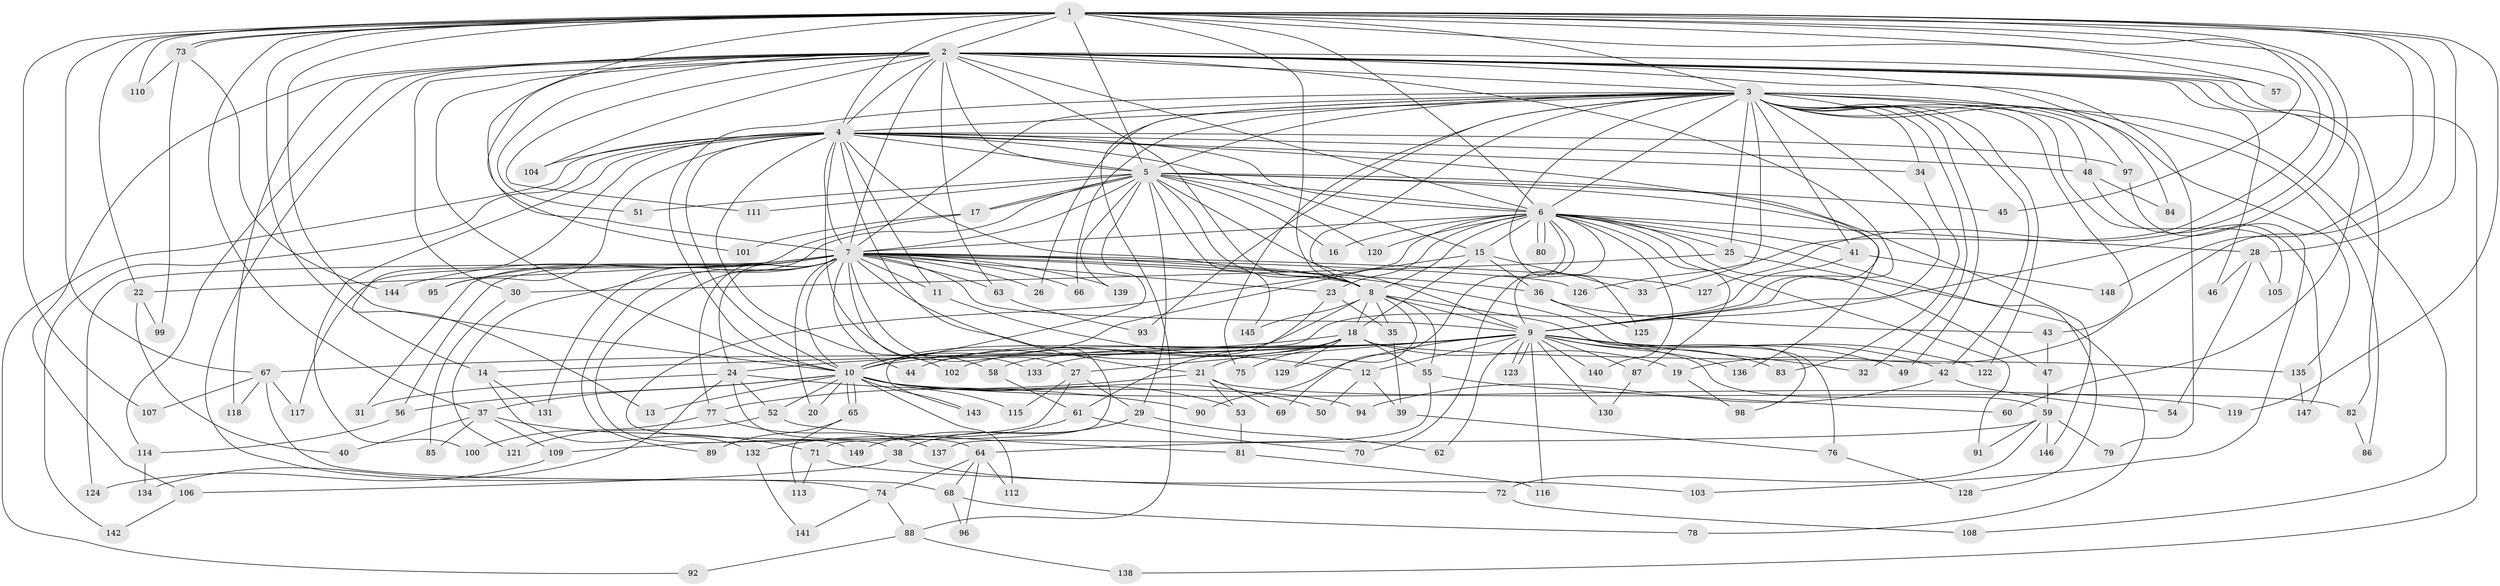 // coarse degree distribution, {26: 0.016666666666666666, 27: 0.016666666666666666, 22: 0.016666666666666666, 21: 0.008333333333333333, 23: 0.008333333333333333, 40: 0.008333333333333333, 3: 0.13333333333333333, 4: 0.14166666666666666, 2: 0.5666666666666667, 5: 0.016666666666666666, 8: 0.016666666666666666, 12: 0.008333333333333333, 7: 0.016666666666666666, 10: 0.008333333333333333, 6: 0.016666666666666666}
// Generated by graph-tools (version 1.1) at 2025/23/03/03/25 07:23:37]
// undirected, 149 vertices, 323 edges
graph export_dot {
graph [start="1"]
  node [color=gray90,style=filled];
  1;
  2;
  3;
  4;
  5;
  6;
  7;
  8;
  9;
  10;
  11;
  12;
  13;
  14;
  15;
  16;
  17;
  18;
  19;
  20;
  21;
  22;
  23;
  24;
  25;
  26;
  27;
  28;
  29;
  30;
  31;
  32;
  33;
  34;
  35;
  36;
  37;
  38;
  39;
  40;
  41;
  42;
  43;
  44;
  45;
  46;
  47;
  48;
  49;
  50;
  51;
  52;
  53;
  54;
  55;
  56;
  57;
  58;
  59;
  60;
  61;
  62;
  63;
  64;
  65;
  66;
  67;
  68;
  69;
  70;
  71;
  72;
  73;
  74;
  75;
  76;
  77;
  78;
  79;
  80;
  81;
  82;
  83;
  84;
  85;
  86;
  87;
  88;
  89;
  90;
  91;
  92;
  93;
  94;
  95;
  96;
  97;
  98;
  99;
  100;
  101;
  102;
  103;
  104;
  105;
  106;
  107;
  108;
  109;
  110;
  111;
  112;
  113;
  114;
  115;
  116;
  117;
  118;
  119;
  120;
  121;
  122;
  123;
  124;
  125;
  126;
  127;
  128;
  129;
  130;
  131;
  132;
  133;
  134;
  135;
  136;
  137;
  138;
  139;
  140;
  141;
  142;
  143;
  144;
  145;
  146;
  147;
  148;
  149;
  1 -- 2;
  1 -- 3;
  1 -- 4;
  1 -- 5;
  1 -- 6;
  1 -- 7;
  1 -- 8;
  1 -- 9;
  1 -- 10;
  1 -- 14;
  1 -- 19;
  1 -- 22;
  1 -- 28;
  1 -- 37;
  1 -- 45;
  1 -- 57;
  1 -- 67;
  1 -- 73;
  1 -- 73;
  1 -- 107;
  1 -- 110;
  1 -- 119;
  1 -- 126;
  1 -- 127;
  1 -- 148;
  2 -- 3;
  2 -- 4;
  2 -- 5;
  2 -- 6;
  2 -- 7;
  2 -- 8;
  2 -- 9;
  2 -- 10;
  2 -- 30;
  2 -- 46;
  2 -- 51;
  2 -- 57;
  2 -- 60;
  2 -- 63;
  2 -- 74;
  2 -- 79;
  2 -- 82;
  2 -- 84;
  2 -- 101;
  2 -- 104;
  2 -- 106;
  2 -- 111;
  2 -- 114;
  2 -- 118;
  2 -- 138;
  3 -- 4;
  3 -- 5;
  3 -- 6;
  3 -- 7;
  3 -- 8;
  3 -- 9;
  3 -- 10;
  3 -- 25;
  3 -- 26;
  3 -- 32;
  3 -- 33;
  3 -- 34;
  3 -- 41;
  3 -- 42;
  3 -- 43;
  3 -- 48;
  3 -- 49;
  3 -- 66;
  3 -- 75;
  3 -- 86;
  3 -- 88;
  3 -- 93;
  3 -- 97;
  3 -- 105;
  3 -- 108;
  3 -- 122;
  3 -- 125;
  3 -- 135;
  4 -- 5;
  4 -- 6;
  4 -- 7;
  4 -- 8;
  4 -- 9;
  4 -- 10;
  4 -- 11;
  4 -- 13;
  4 -- 15;
  4 -- 34;
  4 -- 48;
  4 -- 58;
  4 -- 71;
  4 -- 92;
  4 -- 95;
  4 -- 97;
  4 -- 100;
  4 -- 104;
  4 -- 133;
  4 -- 142;
  5 -- 6;
  5 -- 7;
  5 -- 8;
  5 -- 9;
  5 -- 10;
  5 -- 16;
  5 -- 17;
  5 -- 17;
  5 -- 29;
  5 -- 45;
  5 -- 51;
  5 -- 111;
  5 -- 120;
  5 -- 131;
  5 -- 136;
  5 -- 139;
  5 -- 145;
  5 -- 146;
  6 -- 7;
  6 -- 8;
  6 -- 9;
  6 -- 10;
  6 -- 15;
  6 -- 16;
  6 -- 23;
  6 -- 25;
  6 -- 28;
  6 -- 41;
  6 -- 47;
  6 -- 69;
  6 -- 70;
  6 -- 80;
  6 -- 80;
  6 -- 87;
  6 -- 91;
  6 -- 120;
  6 -- 128;
  6 -- 140;
  7 -- 8;
  7 -- 9;
  7 -- 10;
  7 -- 11;
  7 -- 20;
  7 -- 21;
  7 -- 22;
  7 -- 23;
  7 -- 24;
  7 -- 26;
  7 -- 27;
  7 -- 31;
  7 -- 36;
  7 -- 44;
  7 -- 56;
  7 -- 63;
  7 -- 66;
  7 -- 76;
  7 -- 77;
  7 -- 89;
  7 -- 95;
  7 -- 102;
  7 -- 121;
  7 -- 124;
  7 -- 126;
  7 -- 127;
  7 -- 139;
  7 -- 144;
  7 -- 149;
  8 -- 9;
  8 -- 10;
  8 -- 18;
  8 -- 35;
  8 -- 55;
  8 -- 98;
  8 -- 129;
  8 -- 145;
  9 -- 10;
  9 -- 12;
  9 -- 14;
  9 -- 27;
  9 -- 32;
  9 -- 42;
  9 -- 49;
  9 -- 58;
  9 -- 59;
  9 -- 62;
  9 -- 67;
  9 -- 83;
  9 -- 87;
  9 -- 90;
  9 -- 116;
  9 -- 122;
  9 -- 123;
  9 -- 123;
  9 -- 130;
  9 -- 133;
  9 -- 136;
  9 -- 140;
  10 -- 13;
  10 -- 20;
  10 -- 37;
  10 -- 50;
  10 -- 52;
  10 -- 53;
  10 -- 56;
  10 -- 65;
  10 -- 65;
  10 -- 94;
  10 -- 112;
  10 -- 115;
  10 -- 119;
  10 -- 143;
  11 -- 12;
  12 -- 39;
  12 -- 50;
  14 -- 131;
  14 -- 132;
  15 -- 18;
  15 -- 33;
  15 -- 36;
  15 -- 38;
  17 -- 101;
  17 -- 117;
  18 -- 19;
  18 -- 21;
  18 -- 24;
  18 -- 44;
  18 -- 55;
  18 -- 75;
  18 -- 102;
  18 -- 129;
  18 -- 135;
  19 -- 98;
  21 -- 53;
  21 -- 69;
  21 -- 77;
  21 -- 82;
  22 -- 40;
  22 -- 99;
  23 -- 35;
  23 -- 61;
  24 -- 31;
  24 -- 52;
  24 -- 64;
  24 -- 90;
  24 -- 134;
  25 -- 30;
  25 -- 78;
  27 -- 29;
  27 -- 109;
  27 -- 115;
  28 -- 46;
  28 -- 54;
  28 -- 105;
  29 -- 38;
  29 -- 62;
  29 -- 149;
  30 -- 85;
  34 -- 83;
  35 -- 39;
  36 -- 43;
  36 -- 125;
  37 -- 40;
  37 -- 71;
  37 -- 85;
  37 -- 109;
  38 -- 103;
  38 -- 106;
  39 -- 76;
  41 -- 143;
  41 -- 148;
  42 -- 54;
  42 -- 94;
  43 -- 47;
  47 -- 59;
  48 -- 84;
  48 -- 147;
  52 -- 81;
  52 -- 121;
  53 -- 81;
  55 -- 60;
  55 -- 137;
  56 -- 114;
  58 -- 61;
  59 -- 64;
  59 -- 72;
  59 -- 79;
  59 -- 91;
  59 -- 146;
  61 -- 70;
  61 -- 132;
  63 -- 93;
  64 -- 68;
  64 -- 74;
  64 -- 96;
  64 -- 112;
  65 -- 89;
  65 -- 113;
  67 -- 68;
  67 -- 107;
  67 -- 117;
  67 -- 118;
  68 -- 78;
  68 -- 96;
  71 -- 72;
  71 -- 113;
  72 -- 108;
  73 -- 99;
  73 -- 110;
  73 -- 144;
  74 -- 88;
  74 -- 141;
  76 -- 128;
  77 -- 100;
  77 -- 137;
  81 -- 116;
  82 -- 86;
  87 -- 130;
  88 -- 92;
  88 -- 138;
  97 -- 103;
  106 -- 142;
  109 -- 124;
  114 -- 134;
  132 -- 141;
  135 -- 147;
}
